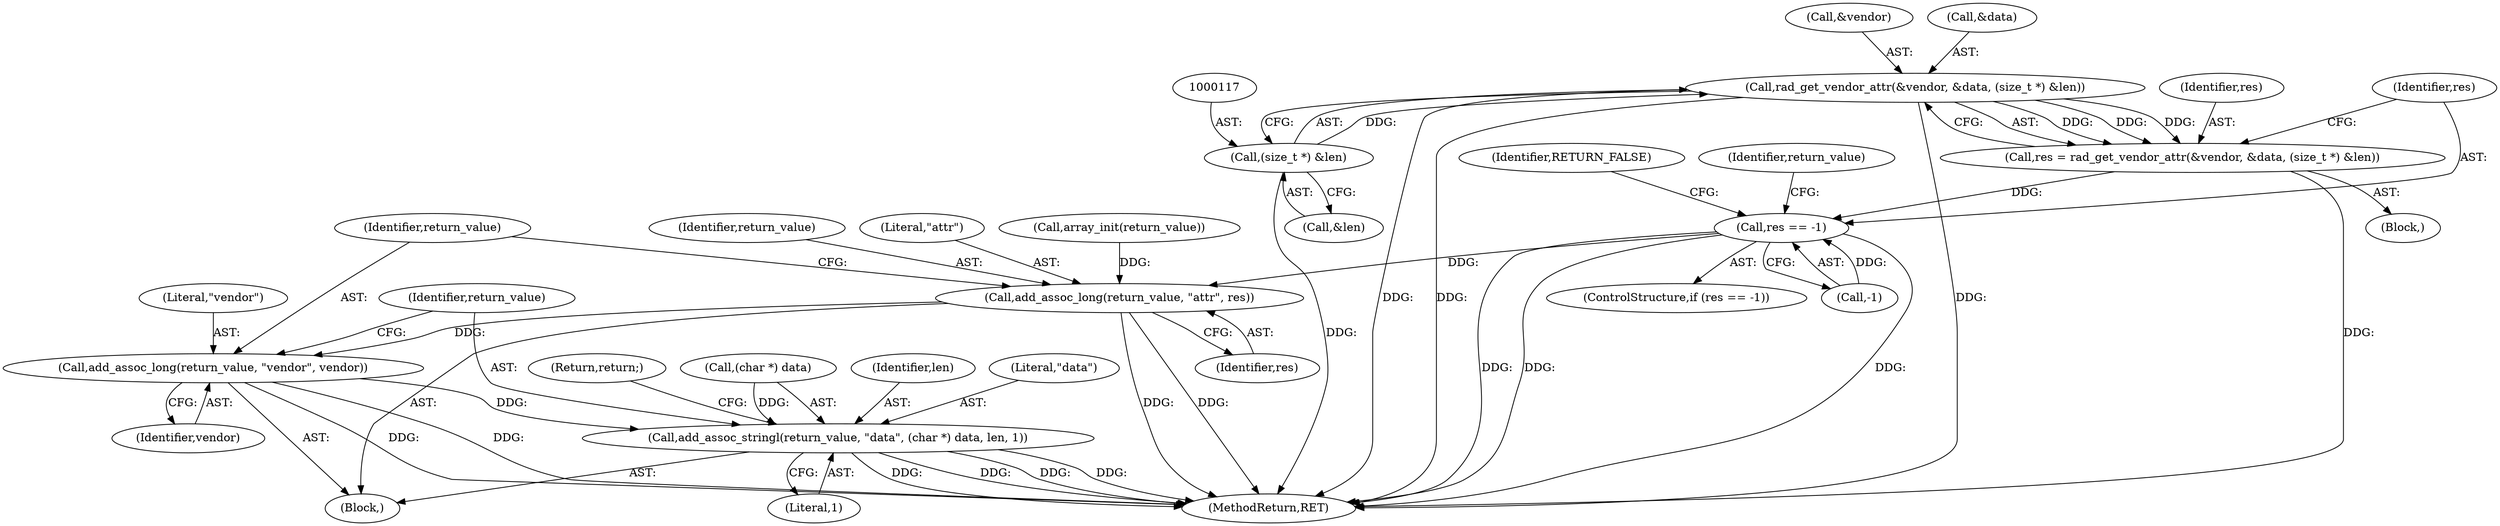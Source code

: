 digraph "1_php-radius_13c149b051f82b709e8d7cc32111e84b49d57234@pointer" {
"1000111" [label="(Call,rad_get_vendor_attr(&vendor, &data, (size_t *) &len))"];
"1000116" [label="(Call,(size_t *) &len)"];
"1000109" [label="(Call,res = rad_get_vendor_attr(&vendor, &data, (size_t *) &len))"];
"1000121" [label="(Call,res == -1)"];
"1000131" [label="(Call,add_assoc_long(return_value, \"attr\", res))"];
"1000135" [label="(Call,add_assoc_long(return_value, \"vendor\", vendor))"];
"1000139" [label="(Call,add_assoc_stringl(return_value, \"data\", (char *) data, len, 1))"];
"1000133" [label="(Literal,\"attr\")"];
"1000140" [label="(Identifier,return_value)"];
"1000110" [label="(Identifier,res)"];
"1000129" [label="(Call,array_init(return_value))"];
"1000148" [label="(MethodReturn,RET)"];
"1000116" [label="(Call,(size_t *) &len)"];
"1000109" [label="(Call,res = rad_get_vendor_attr(&vendor, &data, (size_t *) &len))"];
"1000102" [label="(Block,)"];
"1000128" [label="(Block,)"];
"1000136" [label="(Identifier,return_value)"];
"1000147" [label="(Return,return;)"];
"1000139" [label="(Call,add_assoc_stringl(return_value, \"data\", (char *) data, len, 1))"];
"1000112" [label="(Call,&vendor)"];
"1000142" [label="(Call,(char *) data)"];
"1000138" [label="(Identifier,vendor)"];
"1000145" [label="(Identifier,len)"];
"1000130" [label="(Identifier,return_value)"];
"1000121" [label="(Call,res == -1)"];
"1000122" [label="(Identifier,res)"];
"1000146" [label="(Literal,1)"];
"1000114" [label="(Call,&data)"];
"1000135" [label="(Call,add_assoc_long(return_value, \"vendor\", vendor))"];
"1000132" [label="(Identifier,return_value)"];
"1000118" [label="(Call,&len)"];
"1000131" [label="(Call,add_assoc_long(return_value, \"attr\", res))"];
"1000111" [label="(Call,rad_get_vendor_attr(&vendor, &data, (size_t *) &len))"];
"1000120" [label="(ControlStructure,if (res == -1))"];
"1000141" [label="(Literal,\"data\")"];
"1000123" [label="(Call,-1)"];
"1000134" [label="(Identifier,res)"];
"1000137" [label="(Literal,\"vendor\")"];
"1000126" [label="(Identifier,RETURN_FALSE)"];
"1000111" -> "1000109"  [label="AST: "];
"1000111" -> "1000116"  [label="CFG: "];
"1000112" -> "1000111"  [label="AST: "];
"1000114" -> "1000111"  [label="AST: "];
"1000116" -> "1000111"  [label="AST: "];
"1000109" -> "1000111"  [label="CFG: "];
"1000111" -> "1000148"  [label="DDG: "];
"1000111" -> "1000148"  [label="DDG: "];
"1000111" -> "1000148"  [label="DDG: "];
"1000111" -> "1000109"  [label="DDG: "];
"1000111" -> "1000109"  [label="DDG: "];
"1000111" -> "1000109"  [label="DDG: "];
"1000116" -> "1000111"  [label="DDG: "];
"1000116" -> "1000118"  [label="CFG: "];
"1000117" -> "1000116"  [label="AST: "];
"1000118" -> "1000116"  [label="AST: "];
"1000116" -> "1000148"  [label="DDG: "];
"1000109" -> "1000102"  [label="AST: "];
"1000110" -> "1000109"  [label="AST: "];
"1000122" -> "1000109"  [label="CFG: "];
"1000109" -> "1000148"  [label="DDG: "];
"1000109" -> "1000121"  [label="DDG: "];
"1000121" -> "1000120"  [label="AST: "];
"1000121" -> "1000123"  [label="CFG: "];
"1000122" -> "1000121"  [label="AST: "];
"1000123" -> "1000121"  [label="AST: "];
"1000126" -> "1000121"  [label="CFG: "];
"1000130" -> "1000121"  [label="CFG: "];
"1000121" -> "1000148"  [label="DDG: "];
"1000121" -> "1000148"  [label="DDG: "];
"1000121" -> "1000148"  [label="DDG: "];
"1000123" -> "1000121"  [label="DDG: "];
"1000121" -> "1000131"  [label="DDG: "];
"1000131" -> "1000128"  [label="AST: "];
"1000131" -> "1000134"  [label="CFG: "];
"1000132" -> "1000131"  [label="AST: "];
"1000133" -> "1000131"  [label="AST: "];
"1000134" -> "1000131"  [label="AST: "];
"1000136" -> "1000131"  [label="CFG: "];
"1000131" -> "1000148"  [label="DDG: "];
"1000131" -> "1000148"  [label="DDG: "];
"1000129" -> "1000131"  [label="DDG: "];
"1000131" -> "1000135"  [label="DDG: "];
"1000135" -> "1000128"  [label="AST: "];
"1000135" -> "1000138"  [label="CFG: "];
"1000136" -> "1000135"  [label="AST: "];
"1000137" -> "1000135"  [label="AST: "];
"1000138" -> "1000135"  [label="AST: "];
"1000140" -> "1000135"  [label="CFG: "];
"1000135" -> "1000148"  [label="DDG: "];
"1000135" -> "1000148"  [label="DDG: "];
"1000135" -> "1000139"  [label="DDG: "];
"1000139" -> "1000128"  [label="AST: "];
"1000139" -> "1000146"  [label="CFG: "];
"1000140" -> "1000139"  [label="AST: "];
"1000141" -> "1000139"  [label="AST: "];
"1000142" -> "1000139"  [label="AST: "];
"1000145" -> "1000139"  [label="AST: "];
"1000146" -> "1000139"  [label="AST: "];
"1000147" -> "1000139"  [label="CFG: "];
"1000139" -> "1000148"  [label="DDG: "];
"1000139" -> "1000148"  [label="DDG: "];
"1000139" -> "1000148"  [label="DDG: "];
"1000139" -> "1000148"  [label="DDG: "];
"1000142" -> "1000139"  [label="DDG: "];
}

